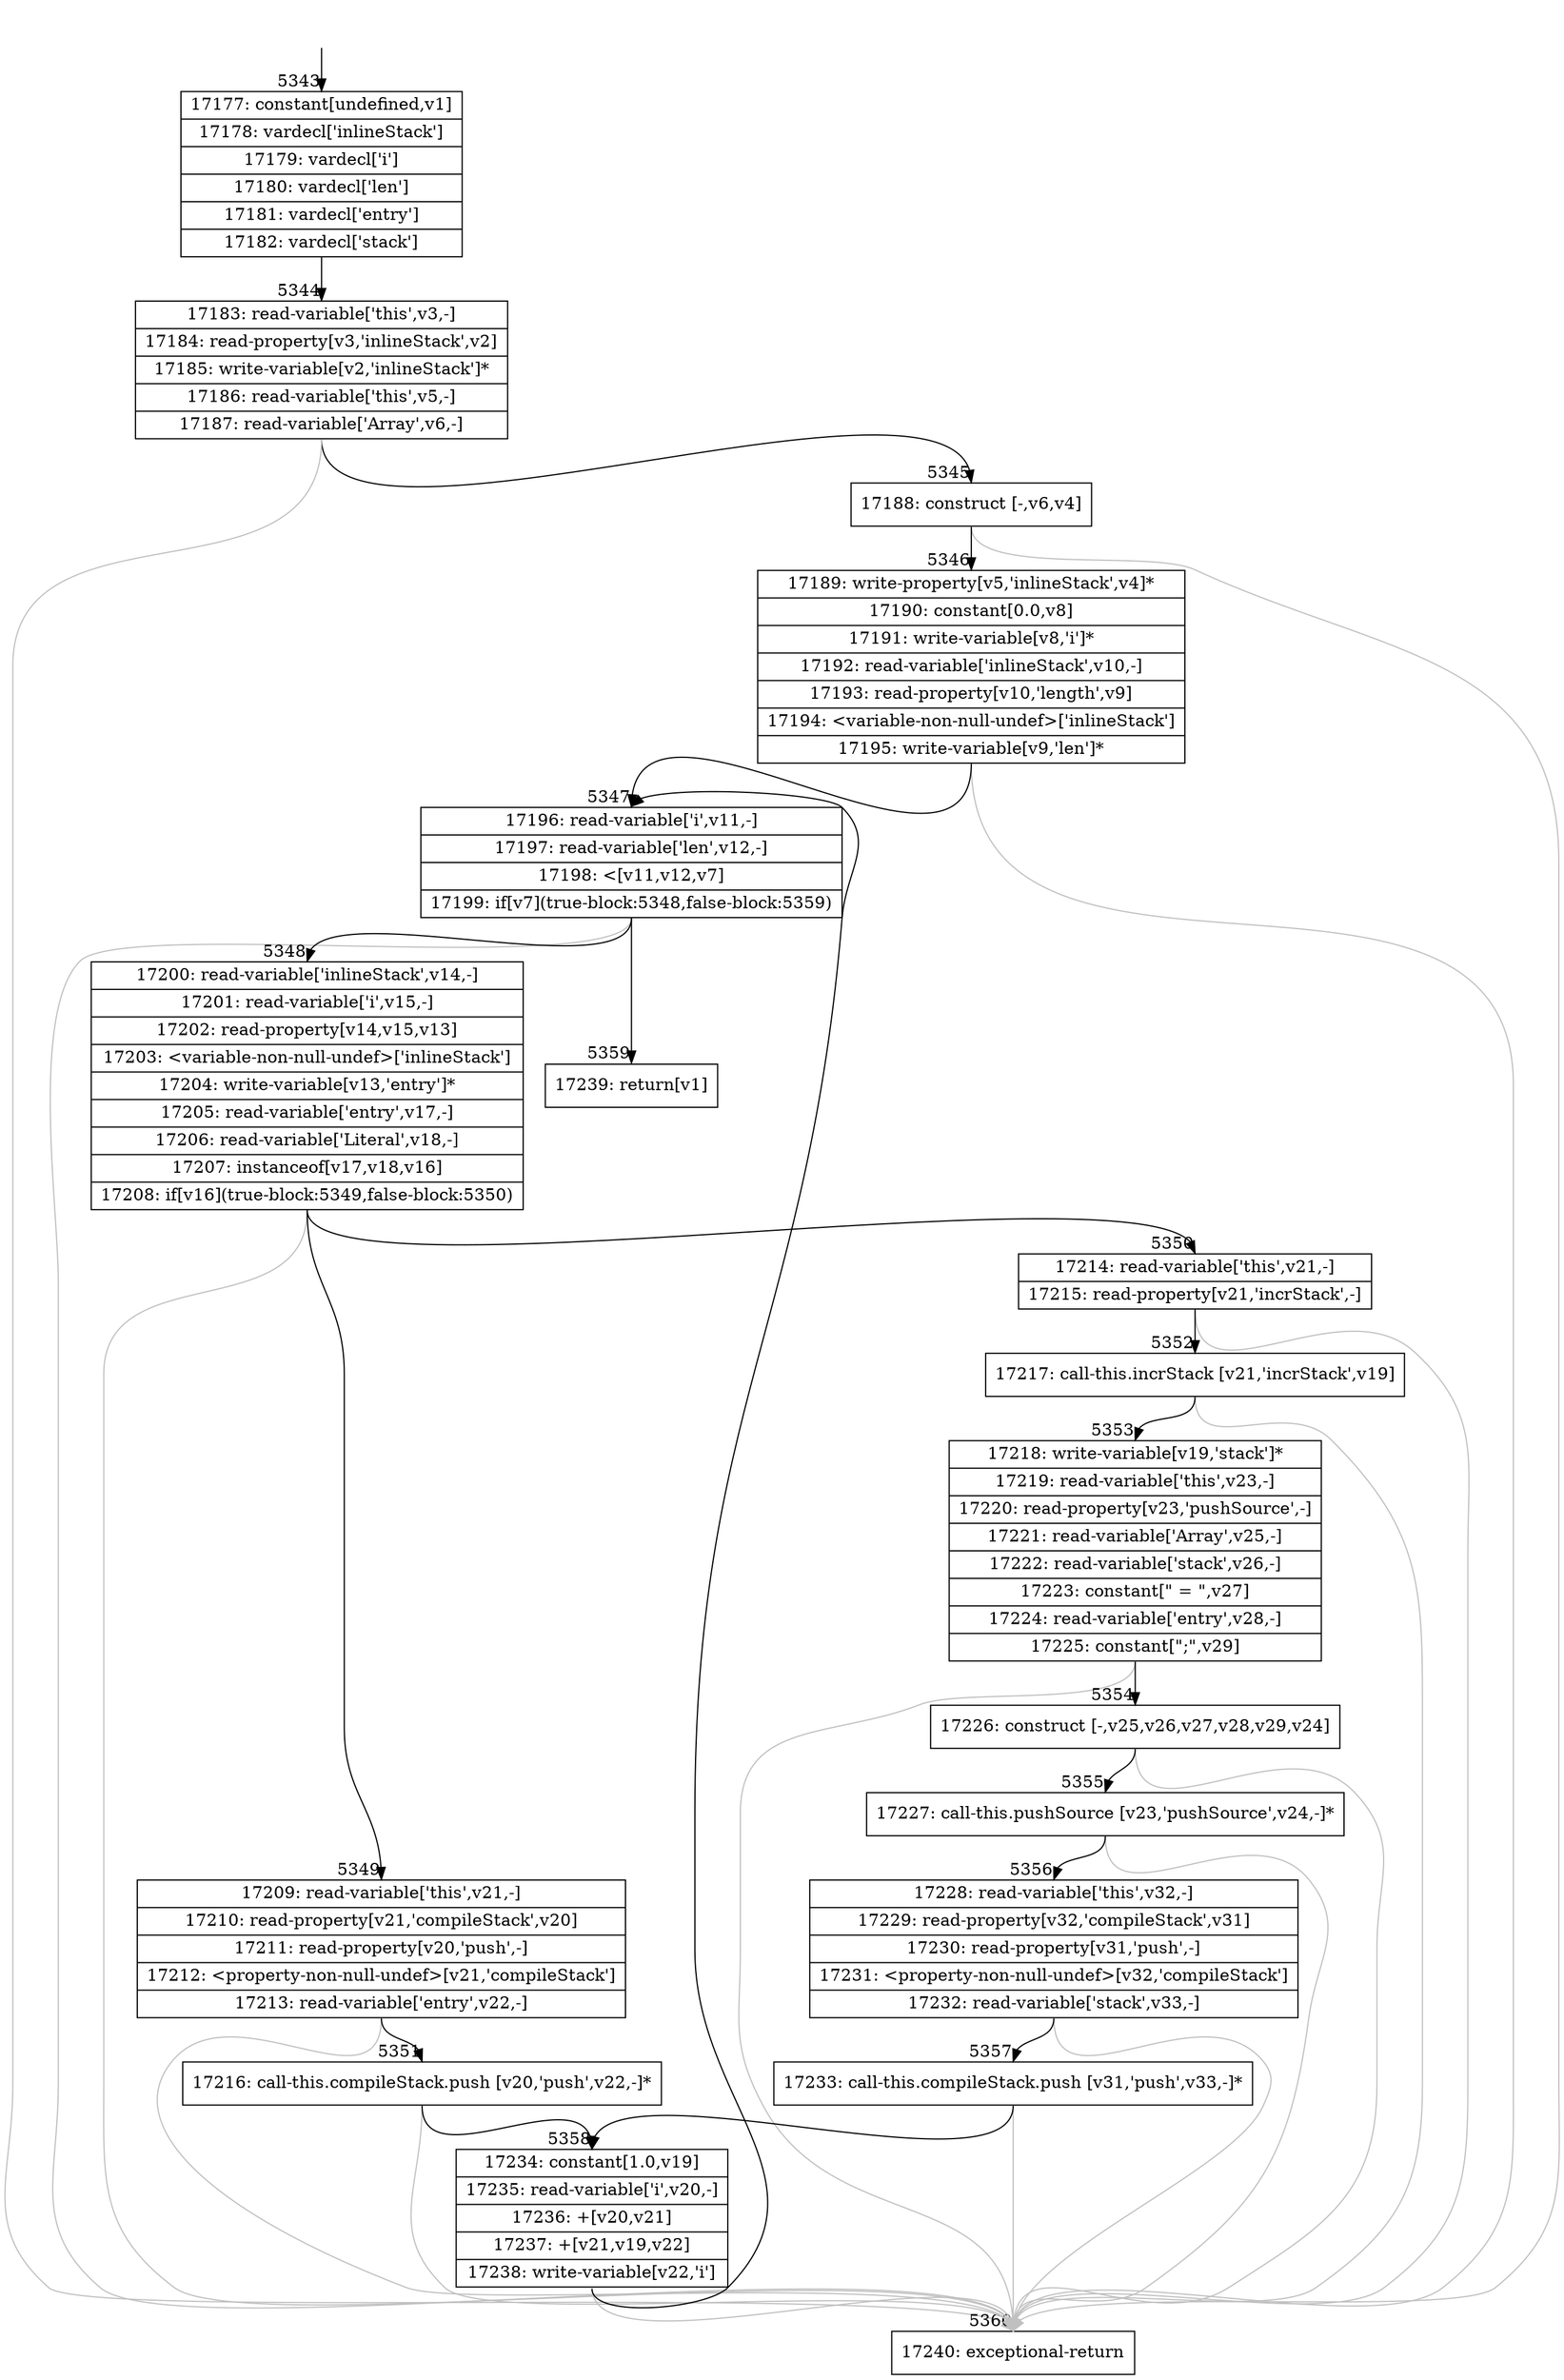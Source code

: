 digraph {
rankdir="TD"
BB_entry253[shape=none,label=""];
BB_entry253 -> BB5343 [tailport=s, headport=n, headlabel="    5343"]
BB5343 [shape=record label="{17177: constant[undefined,v1]|17178: vardecl['inlineStack']|17179: vardecl['i']|17180: vardecl['len']|17181: vardecl['entry']|17182: vardecl['stack']}" ] 
BB5343 -> BB5344 [tailport=s, headport=n, headlabel="      5344"]
BB5344 [shape=record label="{17183: read-variable['this',v3,-]|17184: read-property[v3,'inlineStack',v2]|17185: write-variable[v2,'inlineStack']*|17186: read-variable['this',v5,-]|17187: read-variable['Array',v6,-]}" ] 
BB5344 -> BB5345 [tailport=s, headport=n, headlabel="      5345"]
BB5344 -> BB5360 [tailport=s, headport=n, color=gray, headlabel="      5360"]
BB5345 [shape=record label="{17188: construct [-,v6,v4]}" ] 
BB5345 -> BB5346 [tailport=s, headport=n, headlabel="      5346"]
BB5345 -> BB5360 [tailport=s, headport=n, color=gray]
BB5346 [shape=record label="{17189: write-property[v5,'inlineStack',v4]*|17190: constant[0.0,v8]|17191: write-variable[v8,'i']*|17192: read-variable['inlineStack',v10,-]|17193: read-property[v10,'length',v9]|17194: \<variable-non-null-undef\>['inlineStack']|17195: write-variable[v9,'len']*}" ] 
BB5346 -> BB5347 [tailport=s, headport=n, headlabel="      5347"]
BB5346 -> BB5360 [tailport=s, headport=n, color=gray]
BB5347 [shape=record label="{17196: read-variable['i',v11,-]|17197: read-variable['len',v12,-]|17198: \<[v11,v12,v7]|17199: if[v7](true-block:5348,false-block:5359)}" ] 
BB5347 -> BB5348 [tailport=s, headport=n, headlabel="      5348"]
BB5347 -> BB5359 [tailport=s, headport=n, headlabel="      5359"]
BB5347 -> BB5360 [tailport=s, headport=n, color=gray]
BB5348 [shape=record label="{17200: read-variable['inlineStack',v14,-]|17201: read-variable['i',v15,-]|17202: read-property[v14,v15,v13]|17203: \<variable-non-null-undef\>['inlineStack']|17204: write-variable[v13,'entry']*|17205: read-variable['entry',v17,-]|17206: read-variable['Literal',v18,-]|17207: instanceof[v17,v18,v16]|17208: if[v16](true-block:5349,false-block:5350)}" ] 
BB5348 -> BB5349 [tailport=s, headport=n, headlabel="      5349"]
BB5348 -> BB5350 [tailport=s, headport=n, headlabel="      5350"]
BB5348 -> BB5360 [tailport=s, headport=n, color=gray]
BB5349 [shape=record label="{17209: read-variable['this',v21,-]|17210: read-property[v21,'compileStack',v20]|17211: read-property[v20,'push',-]|17212: \<property-non-null-undef\>[v21,'compileStack']|17213: read-variable['entry',v22,-]}" ] 
BB5349 -> BB5351 [tailport=s, headport=n, headlabel="      5351"]
BB5349 -> BB5360 [tailport=s, headport=n, color=gray]
BB5350 [shape=record label="{17214: read-variable['this',v21,-]|17215: read-property[v21,'incrStack',-]}" ] 
BB5350 -> BB5352 [tailport=s, headport=n, headlabel="      5352"]
BB5350 -> BB5360 [tailport=s, headport=n, color=gray]
BB5351 [shape=record label="{17216: call-this.compileStack.push [v20,'push',v22,-]*}" ] 
BB5351 -> BB5358 [tailport=s, headport=n, headlabel="      5358"]
BB5351 -> BB5360 [tailport=s, headport=n, color=gray]
BB5352 [shape=record label="{17217: call-this.incrStack [v21,'incrStack',v19]}" ] 
BB5352 -> BB5353 [tailport=s, headport=n, headlabel="      5353"]
BB5352 -> BB5360 [tailport=s, headport=n, color=gray]
BB5353 [shape=record label="{17218: write-variable[v19,'stack']*|17219: read-variable['this',v23,-]|17220: read-property[v23,'pushSource',-]|17221: read-variable['Array',v25,-]|17222: read-variable['stack',v26,-]|17223: constant[\" = \",v27]|17224: read-variable['entry',v28,-]|17225: constant[\";\",v29]}" ] 
BB5353 -> BB5354 [tailport=s, headport=n, headlabel="      5354"]
BB5353 -> BB5360 [tailport=s, headport=n, color=gray]
BB5354 [shape=record label="{17226: construct [-,v25,v26,v27,v28,v29,v24]}" ] 
BB5354 -> BB5355 [tailport=s, headport=n, headlabel="      5355"]
BB5354 -> BB5360 [tailport=s, headport=n, color=gray]
BB5355 [shape=record label="{17227: call-this.pushSource [v23,'pushSource',v24,-]*}" ] 
BB5355 -> BB5356 [tailport=s, headport=n, headlabel="      5356"]
BB5355 -> BB5360 [tailport=s, headport=n, color=gray]
BB5356 [shape=record label="{17228: read-variable['this',v32,-]|17229: read-property[v32,'compileStack',v31]|17230: read-property[v31,'push',-]|17231: \<property-non-null-undef\>[v32,'compileStack']|17232: read-variable['stack',v33,-]}" ] 
BB5356 -> BB5357 [tailport=s, headport=n, headlabel="      5357"]
BB5356 -> BB5360 [tailport=s, headport=n, color=gray]
BB5357 [shape=record label="{17233: call-this.compileStack.push [v31,'push',v33,-]*}" ] 
BB5357 -> BB5358 [tailport=s, headport=n]
BB5357 -> BB5360 [tailport=s, headport=n, color=gray]
BB5358 [shape=record label="{17234: constant[1.0,v19]|17235: read-variable['i',v20,-]|17236: +[v20,v21]|17237: +[v21,v19,v22]|17238: write-variable[v22,'i']}" ] 
BB5358 -> BB5347 [tailport=s, headport=n]
BB5358 -> BB5360 [tailport=s, headport=n, color=gray]
BB5359 [shape=record label="{17239: return[v1]}" ] 
BB5360 [shape=record label="{17240: exceptional-return}" ] 
//#$~ 3475
}
